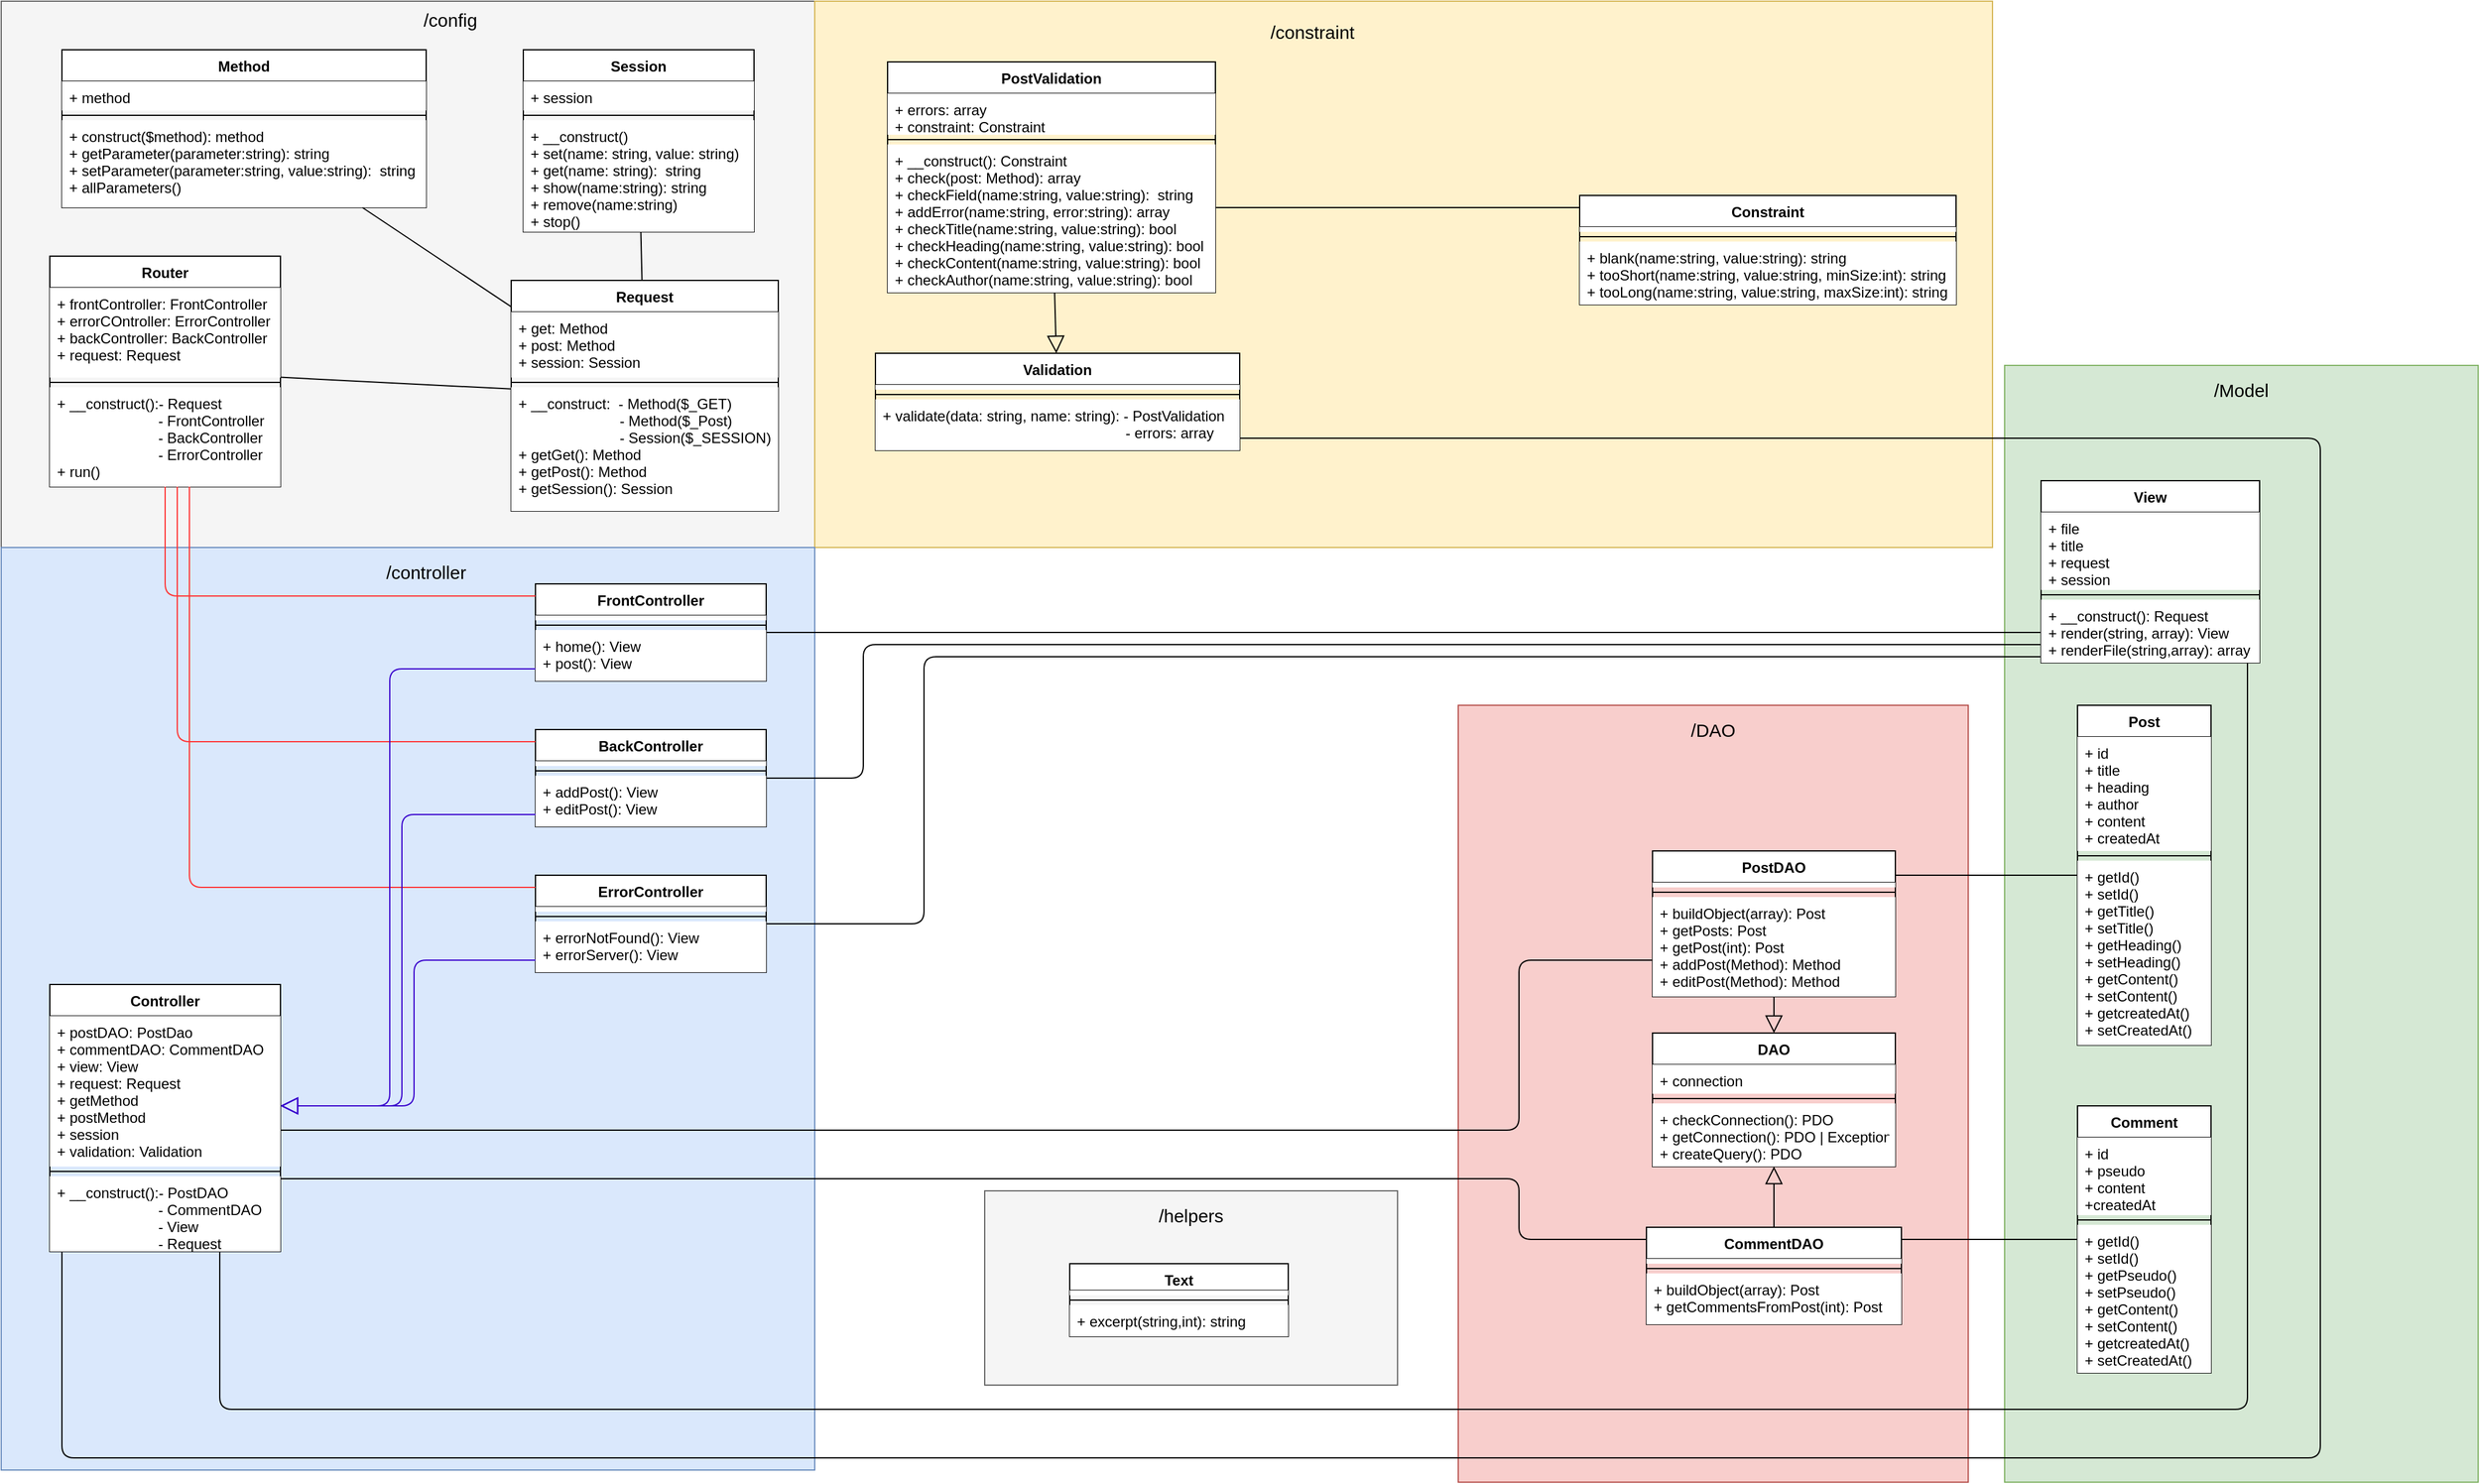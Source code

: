 <mxfile version="12.9.3" type="device"><diagram id="17ZMxmNIN6NEUhFQPh_J" name="Page-1"><mxGraphModel dx="2062" dy="822" grid="1" gridSize="10" guides="1" tooltips="1" connect="1" arrows="1" fold="1" page="1" pageScale="1" pageWidth="827" pageHeight="1169" math="0" shadow="0"><root><mxCell id="0"/><mxCell id="1" parent="0"/><mxCell id="E7KXA-amiDNIRp0Bnlm--93" value="" style="rounded=0;whiteSpace=wrap;html=1;fontSize=15;fillColor=#f5f5f5;strokeColor=#666666;fontColor=#333333;" vertex="1" parent="1"><mxGeometry x="820" y="980" width="340" height="160" as="geometry"/></mxCell><mxCell id="E7KXA-amiDNIRp0Bnlm--91" value="" style="rounded=0;whiteSpace=wrap;html=1;fontSize=15;fillColor=#d5e8d4;strokeColor=#82b366;" vertex="1" parent="1"><mxGeometry x="1660" y="300" width="390" height="920" as="geometry"/></mxCell><mxCell id="E7KXA-amiDNIRp0Bnlm--89" value="" style="rounded=0;whiteSpace=wrap;html=1;fontSize=15;fillColor=#f8cecc;strokeColor=#b85450;" vertex="1" parent="1"><mxGeometry x="1210" y="580" width="420" height="640" as="geometry"/></mxCell><mxCell id="BEhLbC23eJrmrmKrphUg-18" value="" style="rounded=0;whiteSpace=wrap;html=1;fillColor=#f5f5f5;strokeColor=#666666;fontColor=#333333;" parent="1" vertex="1"><mxGeometry x="10" width="670" height="450" as="geometry"/></mxCell><mxCell id="BEhLbC23eJrmrmKrphUg-1" value="Router" style="swimlane;fontStyle=1;align=center;verticalAlign=top;childLayout=stackLayout;horizontal=1;startSize=26;horizontalStack=0;resizeParent=1;resizeParentMax=0;resizeLast=0;collapsible=1;marginBottom=0;" parent="1" vertex="1"><mxGeometry x="50" y="210" width="190" height="190" as="geometry"/></mxCell><mxCell id="BEhLbC23eJrmrmKrphUg-2" value="+ frontController: FrontController&#10;+ errorCOntroller: ErrorController&#10;+ backController: BackController&#10;+ request: Request&#10;" style="text;strokeColor=none;fillColor=#ffffff;align=left;verticalAlign=top;spacingLeft=4;spacingRight=4;overflow=hidden;rotatable=0;points=[[0,0.5],[1,0.5]];portConstraint=eastwest;" parent="BEhLbC23eJrmrmKrphUg-1" vertex="1"><mxGeometry y="26" width="190" height="74" as="geometry"/></mxCell><mxCell id="BEhLbC23eJrmrmKrphUg-3" value="" style="line;strokeWidth=1;fillColor=#ffffff;align=left;verticalAlign=middle;spacingTop=-1;spacingLeft=3;spacingRight=3;rotatable=0;labelPosition=right;points=[];portConstraint=eastwest;" parent="BEhLbC23eJrmrmKrphUg-1" vertex="1"><mxGeometry y="100" width="190" height="8" as="geometry"/></mxCell><mxCell id="BEhLbC23eJrmrmKrphUg-4" value="+ __construct():- Request&#10;                         - FrontController&#10;                         - BackController&#10;                         - ErrorController&#10;+ run()&#10;" style="text;strokeColor=none;fillColor=#ffffff;align=left;verticalAlign=top;spacingLeft=4;spacingRight=4;overflow=hidden;rotatable=0;points=[[0,0.5],[1,0.5]];portConstraint=eastwest;" parent="BEhLbC23eJrmrmKrphUg-1" vertex="1"><mxGeometry y="108" width="190" height="82" as="geometry"/></mxCell><mxCell id="BEhLbC23eJrmrmKrphUg-10" value="Method" style="swimlane;fontStyle=1;align=center;verticalAlign=top;childLayout=stackLayout;horizontal=1;startSize=26;horizontalStack=0;resizeParent=1;resizeParentMax=0;resizeLast=0;collapsible=1;marginBottom=0;fillColor=#ffffff;" parent="1" vertex="1"><mxGeometry x="60" y="40" width="300" height="130" as="geometry"/></mxCell><mxCell id="BEhLbC23eJrmrmKrphUg-11" value="+ method" style="text;strokeColor=none;fillColor=#ffffff;align=left;verticalAlign=top;spacingLeft=4;spacingRight=4;overflow=hidden;rotatable=0;points=[[0,0.5],[1,0.5]];portConstraint=eastwest;" parent="BEhLbC23eJrmrmKrphUg-10" vertex="1"><mxGeometry y="26" width="300" height="24" as="geometry"/></mxCell><mxCell id="BEhLbC23eJrmrmKrphUg-12" value="" style="line;strokeWidth=1;fillColor=none;align=left;verticalAlign=middle;spacingTop=-1;spacingLeft=3;spacingRight=3;rotatable=0;labelPosition=right;points=[];portConstraint=eastwest;" parent="BEhLbC23eJrmrmKrphUg-10" vertex="1"><mxGeometry y="50" width="300" height="8" as="geometry"/></mxCell><mxCell id="BEhLbC23eJrmrmKrphUg-13" value="+ construct($method): method&#10;+ getParameter(parameter:string): string&#10;+ setParameter(parameter:string, value:string):  string&#10;+ allParameters()" style="text;strokeColor=none;fillColor=#ffffff;align=left;verticalAlign=top;spacingLeft=4;spacingRight=4;overflow=hidden;rotatable=0;points=[[0,0.5],[1,0.5]];portConstraint=eastwest;" parent="BEhLbC23eJrmrmKrphUg-10" vertex="1"><mxGeometry y="58" width="300" height="72" as="geometry"/></mxCell><mxCell id="BEhLbC23eJrmrmKrphUg-19" value="&lt;font style=&quot;font-size: 15px&quot;&gt;/config&lt;/font&gt;" style="text;html=1;strokeColor=none;fillColor=none;align=center;verticalAlign=middle;whiteSpace=wrap;rounded=0;" parent="1" vertex="1"><mxGeometry x="330" width="100" height="30" as="geometry"/></mxCell><mxCell id="BEhLbC23eJrmrmKrphUg-14" value="Session" style="swimlane;fontStyle=1;align=center;verticalAlign=top;childLayout=stackLayout;horizontal=1;startSize=26;horizontalStack=0;resizeParent=1;resizeParentMax=0;resizeLast=0;collapsible=1;marginBottom=0;swimlaneLine=1;backgroundOutline=0;fillColor=#ffffff;" parent="1" vertex="1"><mxGeometry x="440" y="40" width="190" height="150" as="geometry"/></mxCell><mxCell id="BEhLbC23eJrmrmKrphUg-15" value="+ session" style="text;strokeColor=none;fillColor=#ffffff;align=left;verticalAlign=top;spacingLeft=4;spacingRight=4;overflow=hidden;rotatable=0;points=[[0,0.5],[1,0.5]];portConstraint=eastwest;shadow=0;" parent="BEhLbC23eJrmrmKrphUg-14" vertex="1"><mxGeometry y="26" width="190" height="24" as="geometry"/></mxCell><mxCell id="BEhLbC23eJrmrmKrphUg-16" value="" style="line;strokeWidth=1;fillColor=#ffffff;align=left;verticalAlign=middle;spacingTop=-1;spacingLeft=3;spacingRight=3;rotatable=0;labelPosition=right;points=[];portConstraint=eastwest;" parent="BEhLbC23eJrmrmKrphUg-14" vertex="1"><mxGeometry y="50" width="190" height="8" as="geometry"/></mxCell><mxCell id="BEhLbC23eJrmrmKrphUg-17" value="+ __construct()&#10;+ set(name: string, value: string)&#10;+ get(name: string):  string&#10;+ show(name:string): string&#10;+ remove(name:string)&#10;+ stop() " style="text;strokeColor=none;fillColor=#ffffff;align=left;verticalAlign=top;spacingLeft=4;spacingRight=4;overflow=hidden;rotatable=0;points=[[0,0.5],[1,0.5]];portConstraint=eastwest;" parent="BEhLbC23eJrmrmKrphUg-14" vertex="1"><mxGeometry y="58" width="190" height="92" as="geometry"/></mxCell><mxCell id="BEhLbC23eJrmrmKrphUg-20" value="" style="rounded=0;whiteSpace=wrap;html=1;fillColor=#fff2cc;align=left;strokeColor=#d6b656;" parent="1" vertex="1"><mxGeometry x="680" width="970" height="450" as="geometry"/></mxCell><mxCell id="BEhLbC23eJrmrmKrphUg-25" value="&lt;font style=&quot;font-size: 15px&quot;&gt;/constraint&lt;/font&gt;" style="text;html=1;strokeColor=none;fillColor=none;align=center;verticalAlign=middle;whiteSpace=wrap;rounded=0;" parent="1" vertex="1"><mxGeometry x="1040" y="10" width="100" height="30" as="geometry"/></mxCell><mxCell id="BEhLbC23eJrmrmKrphUg-31" value="" style="endArrow=block;endFill=0;endSize=12;html=1;" parent="1" source="BEhLbC23eJrmrmKrphUg-27" target="BEhLbC23eJrmrmKrphUg-21" edge="1"><mxGeometry width="160" relative="1" as="geometry"><mxPoint x="990" y="70" as="sourcePoint"/><mxPoint x="1150" y="70" as="targetPoint"/></mxGeometry></mxCell><mxCell id="BEhLbC23eJrmrmKrphUg-27" value="PostValidation" style="swimlane;fontStyle=1;align=center;verticalAlign=top;childLayout=stackLayout;horizontal=1;startSize=26;horizontalStack=0;resizeParent=1;resizeParentMax=0;resizeLast=0;collapsible=1;marginBottom=0;swimlaneLine=1;backgroundOutline=0;fillColor=#ffffff;" parent="1" vertex="1"><mxGeometry x="740" y="50" width="270" height="190" as="geometry"/></mxCell><mxCell id="BEhLbC23eJrmrmKrphUg-28" value="+ errors: array&#10;+ constraint: Constraint" style="text;strokeColor=none;fillColor=#ffffff;align=left;verticalAlign=top;spacingLeft=4;spacingRight=4;overflow=hidden;rotatable=0;points=[[0,0.5],[1,0.5]];portConstraint=eastwest;shadow=0;" parent="BEhLbC23eJrmrmKrphUg-27" vertex="1"><mxGeometry y="26" width="270" height="34" as="geometry"/></mxCell><mxCell id="BEhLbC23eJrmrmKrphUg-29" value="" style="line;strokeWidth=1;fillColor=#ffffff;align=left;verticalAlign=middle;spacingTop=-1;spacingLeft=3;spacingRight=3;rotatable=0;labelPosition=right;points=[];portConstraint=eastwest;" parent="BEhLbC23eJrmrmKrphUg-27" vertex="1"><mxGeometry y="60" width="270" height="8" as="geometry"/></mxCell><mxCell id="BEhLbC23eJrmrmKrphUg-30" value="+ __construct(): Constraint&#10;+ check(post: Method): array&#10;+ checkField(name:string, value:string):  string&#10;+ addError(name:string, error:string): array&#10;+ checkTitle(name:string, value:string): bool&#10;+ checkHeading(name:string, value:string): bool&#10;+ checkContent(name:string, value:string): bool&#10;+ checkAuthor(name:string, value:string): bool " style="text;strokeColor=none;fillColor=#ffffff;align=left;verticalAlign=top;spacingLeft=4;spacingRight=4;overflow=hidden;rotatable=0;points=[[0,0.5],[1,0.5]];portConstraint=eastwest;" parent="BEhLbC23eJrmrmKrphUg-27" vertex="1"><mxGeometry y="68" width="270" height="122" as="geometry"/></mxCell><mxCell id="E7KXA-amiDNIRp0Bnlm--1" value="" style="rounded=0;whiteSpace=wrap;html=1;fillColor=#dae8fc;strokeColor=#6c8ebf;fontSize=14;" vertex="1" parent="1"><mxGeometry x="10" y="450" width="670" height="760" as="geometry"/></mxCell><mxCell id="E7KXA-amiDNIRp0Bnlm--6" value="/controller" style="text;html=1;strokeColor=none;fillColor=none;align=center;verticalAlign=middle;whiteSpace=wrap;rounded=0;fontSize=15;" vertex="1" parent="1"><mxGeometry x="340" y="460" width="40" height="20" as="geometry"/></mxCell><mxCell id="E7KXA-amiDNIRp0Bnlm--11" value="BackController" style="swimlane;fontStyle=1;align=center;verticalAlign=top;childLayout=stackLayout;horizontal=1;startSize=26;horizontalStack=0;resizeParent=1;resizeParentMax=0;resizeLast=0;collapsible=1;marginBottom=0;" vertex="1" parent="1"><mxGeometry x="450" y="600" width="190" height="80" as="geometry"/></mxCell><mxCell id="E7KXA-amiDNIRp0Bnlm--12" value="" style="text;strokeColor=none;fillColor=#ffffff;align=left;verticalAlign=top;spacingLeft=4;spacingRight=4;overflow=hidden;rotatable=0;points=[[0,0.5],[1,0.5]];portConstraint=eastwest;" vertex="1" parent="E7KXA-amiDNIRp0Bnlm--11"><mxGeometry y="26" width="190" height="4" as="geometry"/></mxCell><mxCell id="E7KXA-amiDNIRp0Bnlm--13" value="" style="line;strokeWidth=1;fillColor=#ffffff;align=left;verticalAlign=middle;spacingTop=-1;spacingLeft=3;spacingRight=3;rotatable=0;labelPosition=right;points=[];portConstraint=eastwest;" vertex="1" parent="E7KXA-amiDNIRp0Bnlm--11"><mxGeometry y="30" width="190" height="8" as="geometry"/></mxCell><mxCell id="E7KXA-amiDNIRp0Bnlm--14" value="+ addPost(): View&#10;+ editPost(): View" style="text;strokeColor=none;fillColor=#ffffff;align=left;verticalAlign=top;spacingLeft=4;spacingRight=4;overflow=hidden;rotatable=0;points=[[0,0.5],[1,0.5]];portConstraint=eastwest;" vertex="1" parent="E7KXA-amiDNIRp0Bnlm--11"><mxGeometry y="38" width="190" height="42" as="geometry"/></mxCell><mxCell id="E7KXA-amiDNIRp0Bnlm--7" value="FrontController" style="swimlane;fontStyle=1;align=center;verticalAlign=top;childLayout=stackLayout;horizontal=1;startSize=26;horizontalStack=0;resizeParent=1;resizeParentMax=0;resizeLast=0;collapsible=1;marginBottom=0;" vertex="1" parent="1"><mxGeometry x="450" y="480" width="190" height="80" as="geometry"/></mxCell><mxCell id="E7KXA-amiDNIRp0Bnlm--8" value="" style="text;strokeColor=none;fillColor=#ffffff;align=left;verticalAlign=top;spacingLeft=4;spacingRight=4;overflow=hidden;rotatable=0;points=[[0,0.5],[1,0.5]];portConstraint=eastwest;" vertex="1" parent="E7KXA-amiDNIRp0Bnlm--7"><mxGeometry y="26" width="190" height="4" as="geometry"/></mxCell><mxCell id="E7KXA-amiDNIRp0Bnlm--9" value="" style="line;strokeWidth=1;fillColor=#ffffff;align=left;verticalAlign=middle;spacingTop=-1;spacingLeft=3;spacingRight=3;rotatable=0;labelPosition=right;points=[];portConstraint=eastwest;" vertex="1" parent="E7KXA-amiDNIRp0Bnlm--7"><mxGeometry y="30" width="190" height="8" as="geometry"/></mxCell><mxCell id="E7KXA-amiDNIRp0Bnlm--10" value="+ home(): View&#10;+ post(): View" style="text;strokeColor=none;fillColor=#ffffff;align=left;verticalAlign=top;spacingLeft=4;spacingRight=4;overflow=hidden;rotatable=0;points=[[0,0.5],[1,0.5]];portConstraint=eastwest;" vertex="1" parent="E7KXA-amiDNIRp0Bnlm--7"><mxGeometry y="38" width="190" height="42" as="geometry"/></mxCell><mxCell id="E7KXA-amiDNIRp0Bnlm--15" value="ErrorController" style="swimlane;fontStyle=1;align=center;verticalAlign=top;childLayout=stackLayout;horizontal=1;startSize=26;horizontalStack=0;resizeParent=1;resizeParentMax=0;resizeLast=0;collapsible=1;marginBottom=0;" vertex="1" parent="1"><mxGeometry x="450" y="720" width="190" height="80" as="geometry"/></mxCell><mxCell id="E7KXA-amiDNIRp0Bnlm--16" value="" style="text;strokeColor=none;fillColor=#ffffff;align=left;verticalAlign=top;spacingLeft=4;spacingRight=4;overflow=hidden;rotatable=0;points=[[0,0.5],[1,0.5]];portConstraint=eastwest;" vertex="1" parent="E7KXA-amiDNIRp0Bnlm--15"><mxGeometry y="26" width="190" height="4" as="geometry"/></mxCell><mxCell id="E7KXA-amiDNIRp0Bnlm--17" value="" style="line;strokeWidth=1;fillColor=#ffffff;align=left;verticalAlign=middle;spacingTop=-1;spacingLeft=3;spacingRight=3;rotatable=0;labelPosition=right;points=[];portConstraint=eastwest;" vertex="1" parent="E7KXA-amiDNIRp0Bnlm--15"><mxGeometry y="30" width="190" height="8" as="geometry"/></mxCell><mxCell id="E7KXA-amiDNIRp0Bnlm--18" value="+ errorNotFound(): View&#10;+ errorServer(): View" style="text;strokeColor=none;fillColor=#ffffff;align=left;verticalAlign=top;spacingLeft=4;spacingRight=4;overflow=hidden;rotatable=0;points=[[0,0.5],[1,0.5]];portConstraint=eastwest;" vertex="1" parent="E7KXA-amiDNIRp0Bnlm--15"><mxGeometry y="38" width="190" height="42" as="geometry"/></mxCell><mxCell id="BEhLbC23eJrmrmKrphUg-21" value="Validation" style="swimlane;fontStyle=1;align=center;verticalAlign=top;childLayout=stackLayout;horizontal=1;startSize=26;horizontalStack=0;resizeParent=1;resizeParentMax=0;resizeLast=0;collapsible=1;marginBottom=0;swimlaneLine=1;backgroundOutline=0;fillColor=#ffffff;" parent="1" vertex="1"><mxGeometry x="730" y="290" width="300" height="80" as="geometry"/></mxCell><mxCell id="BEhLbC23eJrmrmKrphUg-22" value="" style="text;strokeColor=none;fillColor=#ffffff;align=left;verticalAlign=top;spacingLeft=4;spacingRight=4;overflow=hidden;rotatable=0;points=[[0,0.5],[1,0.5]];portConstraint=eastwest;shadow=0;" parent="BEhLbC23eJrmrmKrphUg-21" vertex="1"><mxGeometry y="26" width="300" height="4" as="geometry"/></mxCell><mxCell id="BEhLbC23eJrmrmKrphUg-23" value="" style="line;strokeWidth=1;fillColor=#ffffff;align=left;verticalAlign=middle;spacingTop=-1;spacingLeft=3;spacingRight=3;rotatable=0;labelPosition=right;points=[];portConstraint=eastwest;" parent="BEhLbC23eJrmrmKrphUg-21" vertex="1"><mxGeometry y="30" width="300" height="8" as="geometry"/></mxCell><mxCell id="BEhLbC23eJrmrmKrphUg-24" value="+ validate(data: string, name: string): - PostValidation&#10;                                                            - errors: array" style="text;strokeColor=none;fillColor=#ffffff;align=left;verticalAlign=top;spacingLeft=4;spacingRight=4;overflow=hidden;rotatable=0;points=[[0,0.5],[1,0.5]];portConstraint=eastwest;" parent="BEhLbC23eJrmrmKrphUg-21" vertex="1"><mxGeometry y="38" width="300" height="42" as="geometry"/></mxCell><mxCell id="E7KXA-amiDNIRp0Bnlm--35" value="" style="endArrow=block;endFill=0;endSize=12;html=1;fontSize=15;" edge="1" parent="1" source="E7KXA-amiDNIRp0Bnlm--27" target="E7KXA-amiDNIRp0Bnlm--23"><mxGeometry width="160" relative="1" as="geometry"><mxPoint x="930" y="999.231" as="sourcePoint"/><mxPoint x="730" y="1060.769" as="targetPoint"/></mxGeometry></mxCell><mxCell id="E7KXA-amiDNIRp0Bnlm--36" value="" style="endArrow=block;endFill=0;endSize=12;html=1;fontSize=15;" edge="1" parent="1" source="E7KXA-amiDNIRp0Bnlm--31" target="E7KXA-amiDNIRp0Bnlm--23"><mxGeometry width="160" relative="1" as="geometry"><mxPoint x="940" y="1009.231" as="sourcePoint"/><mxPoint x="740" y="1070.769" as="targetPoint"/></mxGeometry></mxCell><mxCell id="E7KXA-amiDNIRp0Bnlm--64" value="" style="endArrow=none;html=1;fontSize=15;" edge="1" parent="1" source="BEhLbC23eJrmrmKrphUg-10" target="BEhLbC23eJrmrmKrphUg-6"><mxGeometry width="50" height="50" relative="1" as="geometry"><mxPoint x="643.696" y="570" as="sourcePoint"/><mxPoint x="720" y="604.412" as="targetPoint"/></mxGeometry></mxCell><mxCell id="E7KXA-amiDNIRp0Bnlm--65" value="" style="endArrow=none;html=1;fontSize=15;" edge="1" parent="1" source="BEhLbC23eJrmrmKrphUg-14" target="BEhLbC23eJrmrmKrphUg-6"><mxGeometry width="50" height="50" relative="1" as="geometry"><mxPoint x="281.75" y="180" as="sourcePoint"/><mxPoint x="319.75" y="220" as="targetPoint"/></mxGeometry></mxCell><mxCell id="E7KXA-amiDNIRp0Bnlm--67" value="" style="endArrow=none;html=1;fontSize=15;" edge="1" parent="1" source="BEhLbC23eJrmrmKrphUg-6" target="BEhLbC23eJrmrmKrphUg-1"><mxGeometry width="50" height="50" relative="1" as="geometry"><mxPoint x="281.75" y="180" as="sourcePoint"/><mxPoint x="319.75" y="220" as="targetPoint"/></mxGeometry></mxCell><mxCell id="E7KXA-amiDNIRp0Bnlm--72" value="" style="endArrow=none;html=1;fontSize=15;edgeStyle=orthogonalEdgeStyle;strokeColor=#FF3333;" edge="1" parent="1" source="BEhLbC23eJrmrmKrphUg-1" target="E7KXA-amiDNIRp0Bnlm--7"><mxGeometry width="50" height="50" relative="1" as="geometry"><mxPoint x="643.696" y="570" as="sourcePoint"/><mxPoint x="720" y="604.412" as="targetPoint"/><Array as="points"><mxPoint x="145" y="490"/></Array></mxGeometry></mxCell><mxCell id="BEhLbC23eJrmrmKrphUg-6" value="Request" style="swimlane;fontStyle=1;align=center;verticalAlign=top;childLayout=stackLayout;horizontal=1;startSize=26;horizontalStack=0;resizeParent=1;resizeParentMax=0;resizeLast=0;collapsible=1;marginBottom=0;fillColor=#ffffff;rounded=0;" parent="1" vertex="1"><mxGeometry x="430" y="230" width="220" height="190" as="geometry"/></mxCell><mxCell id="BEhLbC23eJrmrmKrphUg-7" value="+ get: Method&#10;+ post: Method&#10;+ session: Session" style="text;strokeColor=none;fillColor=#ffffff;align=left;verticalAlign=top;spacingLeft=4;spacingRight=4;overflow=hidden;rotatable=0;points=[[0,0.5],[1,0.5]];portConstraint=eastwest;" parent="BEhLbC23eJrmrmKrphUg-6" vertex="1"><mxGeometry y="26" width="220" height="54" as="geometry"/></mxCell><mxCell id="BEhLbC23eJrmrmKrphUg-8" value="" style="line;strokeWidth=1;fillColor=none;align=left;verticalAlign=middle;spacingTop=-1;spacingLeft=3;spacingRight=3;rotatable=0;labelPosition=right;points=[];portConstraint=eastwest;" parent="BEhLbC23eJrmrmKrphUg-6" vertex="1"><mxGeometry y="80" width="220" height="8" as="geometry"/></mxCell><mxCell id="BEhLbC23eJrmrmKrphUg-9" value="+ __construct:  - Method($_GET)&#10;                         - Method($_Post)&#10;                         - Session($_SESSION)&#10;+ getGet(): Method&#10;+ getPost(): Method&#10;+ getSession(): Session" style="text;strokeColor=none;fillColor=#ffffff;align=left;verticalAlign=top;spacingLeft=4;spacingRight=4;overflow=hidden;rotatable=0;points=[[0,0.5],[1,0.5]];portConstraint=eastwest;" parent="BEhLbC23eJrmrmKrphUg-6" vertex="1"><mxGeometry y="88" width="220" height="102" as="geometry"/></mxCell><mxCell id="E7KXA-amiDNIRp0Bnlm--73" value="" style="endArrow=none;html=1;fontSize=15;edgeStyle=orthogonalEdgeStyle;strokeColor=#FF3333;" edge="1" parent="1" source="BEhLbC23eJrmrmKrphUg-1" target="E7KXA-amiDNIRp0Bnlm--11"><mxGeometry width="50" height="50" relative="1" as="geometry"><mxPoint x="155" y="410" as="sourcePoint"/><mxPoint x="460" y="550" as="targetPoint"/><Array as="points"><mxPoint x="155" y="610"/></Array></mxGeometry></mxCell><mxCell id="E7KXA-amiDNIRp0Bnlm--74" value="" style="endArrow=none;html=1;fontSize=15;edgeStyle=orthogonalEdgeStyle;strokeColor=#FF3333;" edge="1" parent="1" source="BEhLbC23eJrmrmKrphUg-1" target="E7KXA-amiDNIRp0Bnlm--15"><mxGeometry width="50" height="50" relative="1" as="geometry"><mxPoint x="165" y="420" as="sourcePoint"/><mxPoint x="470" y="560" as="targetPoint"/><Array as="points"><mxPoint x="165" y="730"/></Array></mxGeometry></mxCell><mxCell id="E7KXA-amiDNIRp0Bnlm--75" value="" style="endArrow=block;html=1;strokeColor=#3700CC;fontSize=15;edgeStyle=orthogonalEdgeStyle;fillColor=#6a00ff;endFill=0;endSize=12;" edge="1" parent="1" source="E7KXA-amiDNIRp0Bnlm--15" target="E7KXA-amiDNIRp0Bnlm--2"><mxGeometry width="50" height="50" relative="1" as="geometry"><mxPoint x="730" y="750" as="sourcePoint"/><mxPoint x="780" y="700" as="targetPoint"/><Array as="points"><mxPoint x="350" y="790"/><mxPoint x="350" y="910"/></Array></mxGeometry></mxCell><mxCell id="E7KXA-amiDNIRp0Bnlm--76" value="" style="endArrow=block;html=1;strokeColor=#3700CC;fontSize=15;edgeStyle=orthogonalEdgeStyle;fillColor=#6a00ff;endFill=0;endSize=12;" edge="1" parent="1" source="E7KXA-amiDNIRp0Bnlm--7" target="E7KXA-amiDNIRp0Bnlm--2"><mxGeometry width="50" height="50" relative="1" as="geometry"><mxPoint x="460" y="770" as="sourcePoint"/><mxPoint x="260" y="920" as="targetPoint"/><Array as="points"><mxPoint x="330" y="550"/><mxPoint x="330" y="910"/></Array></mxGeometry></mxCell><mxCell id="E7KXA-amiDNIRp0Bnlm--77" value="" style="endArrow=block;html=1;strokeColor=#3700CC;fontSize=15;edgeStyle=orthogonalEdgeStyle;fillColor=#6a00ff;endFill=0;endSize=12;" edge="1" parent="1" source="E7KXA-amiDNIRp0Bnlm--11" target="E7KXA-amiDNIRp0Bnlm--2"><mxGeometry width="50" height="50" relative="1" as="geometry"><mxPoint x="470" y="780" as="sourcePoint"/><mxPoint x="270" y="930" as="targetPoint"/><Array as="points"><mxPoint x="340" y="670"/><mxPoint x="340" y="910"/></Array></mxGeometry></mxCell><mxCell id="E7KXA-amiDNIRp0Bnlm--78" value="" style="endArrow=none;html=1;fontSize=15;edgeStyle=orthogonalEdgeStyle;" edge="1" parent="1" source="E7KXA-amiDNIRp0Bnlm--2" target="E7KXA-amiDNIRp0Bnlm--30"><mxGeometry width="50" height="50" relative="1" as="geometry"><mxPoint x="175" y="410" as="sourcePoint"/><mxPoint x="460" y="740" as="targetPoint"/><Array as="points"><mxPoint x="1260" y="930"/><mxPoint x="1260" y="790"/></Array></mxGeometry></mxCell><mxCell id="E7KXA-amiDNIRp0Bnlm--79" value="" style="endArrow=none;html=1;fontSize=15;edgeStyle=orthogonalEdgeStyle;" edge="1" parent="1" source="E7KXA-amiDNIRp0Bnlm--2" target="E7KXA-amiDNIRp0Bnlm--31"><mxGeometry width="50" height="50" relative="1" as="geometry"><mxPoint x="260" y="1000" as="sourcePoint"/><mxPoint x="805" y="1180" as="targetPoint"/><Array as="points"><mxPoint x="1260" y="970"/><mxPoint x="1260" y="1020"/></Array></mxGeometry></mxCell><mxCell id="E7KXA-amiDNIRp0Bnlm--80" value="" style="endArrow=none;html=1;fontSize=15;edgeStyle=orthogonalEdgeStyle;" edge="1" parent="1" source="E7KXA-amiDNIRp0Bnlm--2" target="E7KXA-amiDNIRp0Bnlm--51"><mxGeometry width="50" height="50" relative="1" as="geometry"><mxPoint x="165" y="1030" as="sourcePoint"/><mxPoint x="805" y="1180" as="targetPoint"/><Array as="points"><mxPoint x="190" y="1160"/><mxPoint x="1860" y="1160"/></Array></mxGeometry></mxCell><mxCell id="E7KXA-amiDNIRp0Bnlm--2" value="Controller" style="swimlane;fontStyle=1;align=center;verticalAlign=top;childLayout=stackLayout;horizontal=1;startSize=26;horizontalStack=0;resizeParent=1;resizeParentMax=0;resizeLast=0;collapsible=1;marginBottom=0;" vertex="1" parent="1"><mxGeometry x="50" y="810" width="190" height="220" as="geometry"/></mxCell><mxCell id="E7KXA-amiDNIRp0Bnlm--3" value="+ postDAO: PostDao&#10;+ commentDAO: CommentDAO&#10;+ view: View&#10;+ request: Request&#10;+ getMethod&#10;+ postMethod&#10;+ session&#10;+ validation: Validation " style="text;strokeColor=none;fillColor=#ffffff;align=left;verticalAlign=top;spacingLeft=4;spacingRight=4;overflow=hidden;rotatable=0;points=[[0,0.5],[1,0.5]];portConstraint=eastwest;" vertex="1" parent="E7KXA-amiDNIRp0Bnlm--2"><mxGeometry y="26" width="190" height="124" as="geometry"/></mxCell><mxCell id="E7KXA-amiDNIRp0Bnlm--4" value="" style="line;strokeWidth=1;fillColor=#ffffff;align=left;verticalAlign=middle;spacingTop=-1;spacingLeft=3;spacingRight=3;rotatable=0;labelPosition=right;points=[];portConstraint=eastwest;" vertex="1" parent="E7KXA-amiDNIRp0Bnlm--2"><mxGeometry y="150" width="190" height="8" as="geometry"/></mxCell><mxCell id="E7KXA-amiDNIRp0Bnlm--5" value="+ __construct():- PostDAO&#10;                         - CommentDAO&#10;                         - View&#10;                         - Request&#10;" style="text;strokeColor=none;fillColor=#ffffff;align=left;verticalAlign=top;spacingLeft=4;spacingRight=4;overflow=hidden;rotatable=0;points=[[0,0.5],[1,0.5]];portConstraint=eastwest;" vertex="1" parent="E7KXA-amiDNIRp0Bnlm--2"><mxGeometry y="158" width="190" height="62" as="geometry"/></mxCell><mxCell id="E7KXA-amiDNIRp0Bnlm--81" value="" style="endArrow=none;html=1;fontSize=15;edgeStyle=orthogonalEdgeStyle;" edge="1" parent="1" source="BEhLbC23eJrmrmKrphUg-27" target="BEhLbC23eJrmrmKrphUg-32"><mxGeometry width="50" height="50" relative="1" as="geometry"><mxPoint x="790" y="435" as="sourcePoint"/><mxPoint x="1430" y="585" as="targetPoint"/><Array as="points"><mxPoint x="1190" y="170"/><mxPoint x="1190" y="170"/></Array></mxGeometry></mxCell><mxCell id="E7KXA-amiDNIRp0Bnlm--82" value="" style="endArrow=none;html=1;fontSize=15;edgeStyle=orthogonalEdgeStyle;" edge="1" parent="1" source="BEhLbC23eJrmrmKrphUg-21" target="E7KXA-amiDNIRp0Bnlm--2"><mxGeometry width="50" height="50" relative="1" as="geometry"><mxPoint x="725" y="580" as="sourcePoint"/><mxPoint x="1365" y="730" as="targetPoint"/><Array as="points"><mxPoint x="1920" y="360"/><mxPoint x="1920" y="1200"/><mxPoint x="60" y="1200"/></Array></mxGeometry></mxCell><mxCell id="E7KXA-amiDNIRp0Bnlm--83" value="" style="endArrow=none;html=1;fontSize=15;edgeStyle=orthogonalEdgeStyle;" edge="1" parent="1" source="E7KXA-amiDNIRp0Bnlm--7" target="E7KXA-amiDNIRp0Bnlm--51"><mxGeometry width="50" height="50" relative="1" as="geometry"><mxPoint x="250" y="950" as="sourcePoint"/><mxPoint x="940" y="720" as="targetPoint"/><Array as="points"><mxPoint x="1280" y="520"/><mxPoint x="1280" y="520"/></Array></mxGeometry></mxCell><mxCell id="E7KXA-amiDNIRp0Bnlm--84" value="" style="endArrow=none;html=1;fontSize=15;edgeStyle=orthogonalEdgeStyle;" edge="1" parent="1" source="E7KXA-amiDNIRp0Bnlm--15" target="E7KXA-amiDNIRp0Bnlm--51"><mxGeometry width="50" height="50" relative="1" as="geometry"><mxPoint x="650" y="530" as="sourcePoint"/><mxPoint x="850" y="645" as="targetPoint"/><Array as="points"><mxPoint x="770" y="760"/><mxPoint x="770" y="540"/></Array></mxGeometry></mxCell><mxCell id="E7KXA-amiDNIRp0Bnlm--85" value="" style="endArrow=none;html=1;fontSize=15;edgeStyle=orthogonalEdgeStyle;" edge="1" parent="1" source="E7KXA-amiDNIRp0Bnlm--11" target="E7KXA-amiDNIRp0Bnlm--51"><mxGeometry width="50" height="50" relative="1" as="geometry"><mxPoint x="650" y="770" as="sourcePoint"/><mxPoint x="850" y="680" as="targetPoint"/><Array as="points"><mxPoint x="720" y="640"/><mxPoint x="720" y="530"/></Array></mxGeometry></mxCell><mxCell id="BEhLbC23eJrmrmKrphUg-32" value="Constraint" style="swimlane;fontStyle=1;align=center;verticalAlign=top;childLayout=stackLayout;horizontal=1;startSize=26;horizontalStack=0;resizeParent=1;resizeParentMax=0;resizeLast=0;collapsible=1;marginBottom=0;fillColor=#ffffff;" parent="1" vertex="1"><mxGeometry x="1310" y="160" width="310" height="90" as="geometry"/></mxCell><mxCell id="BEhLbC23eJrmrmKrphUg-33" value="" style="text;strokeColor=none;fillColor=#ffffff;align=left;verticalAlign=top;spacingLeft=4;spacingRight=4;overflow=hidden;rotatable=0;points=[[0,0.5],[1,0.5]];portConstraint=eastwest;" parent="BEhLbC23eJrmrmKrphUg-32" vertex="1"><mxGeometry y="26" width="310" height="4" as="geometry"/></mxCell><mxCell id="BEhLbC23eJrmrmKrphUg-34" value="" style="line;strokeWidth=1;fillColor=none;align=left;verticalAlign=middle;spacingTop=-1;spacingLeft=3;spacingRight=3;rotatable=0;labelPosition=right;points=[];portConstraint=eastwest;" parent="BEhLbC23eJrmrmKrphUg-32" vertex="1"><mxGeometry y="30" width="310" height="8" as="geometry"/></mxCell><mxCell id="BEhLbC23eJrmrmKrphUg-35" value="+ blank(name:string, value:string): string&#10;+ tooShort(name:string, value:string, minSize:int): string&#10;+ tooLong(name:string, value:string, maxSize:int): string" style="text;strokeColor=none;fillColor=#ffffff;align=left;verticalAlign=top;spacingLeft=4;spacingRight=4;overflow=hidden;rotatable=0;points=[[0,0.5],[1,0.5]];portConstraint=eastwest;" parent="BEhLbC23eJrmrmKrphUg-32" vertex="1"><mxGeometry y="38" width="310" height="52" as="geometry"/></mxCell><mxCell id="E7KXA-amiDNIRp0Bnlm--51" value="View" style="swimlane;fontStyle=1;align=center;verticalAlign=top;childLayout=stackLayout;horizontal=1;startSize=26;horizontalStack=0;resizeParent=1;resizeParentMax=0;resizeLast=0;collapsible=1;marginBottom=0;swimlaneLine=1;backgroundOutline=0;fillColor=#ffffff;" vertex="1" parent="1"><mxGeometry x="1690" y="395" width="180" height="150" as="geometry"/></mxCell><mxCell id="E7KXA-amiDNIRp0Bnlm--52" value="+ file&#10;+ title&#10;+ request&#10;+ session&#10;" style="text;strokeColor=none;fillColor=#ffffff;align=left;verticalAlign=top;spacingLeft=4;spacingRight=4;overflow=hidden;rotatable=0;points=[[0,0.5],[1,0.5]];portConstraint=eastwest;shadow=0;" vertex="1" parent="E7KXA-amiDNIRp0Bnlm--51"><mxGeometry y="26" width="180" height="64" as="geometry"/></mxCell><mxCell id="E7KXA-amiDNIRp0Bnlm--53" value="" style="line;strokeWidth=1;fillColor=#ffffff;align=left;verticalAlign=middle;spacingTop=-1;spacingLeft=3;spacingRight=3;rotatable=0;labelPosition=right;points=[];portConstraint=eastwest;" vertex="1" parent="E7KXA-amiDNIRp0Bnlm--51"><mxGeometry y="90" width="180" height="8" as="geometry"/></mxCell><mxCell id="E7KXA-amiDNIRp0Bnlm--54" value="+ __construct(): Request&#10;+ render(string, array): View&#10;+ renderFile(string,array): array" style="text;strokeColor=none;fillColor=#ffffff;align=left;verticalAlign=top;spacingLeft=4;spacingRight=4;overflow=hidden;rotatable=0;points=[[0,0.5],[1,0.5]];portConstraint=eastwest;" vertex="1" parent="E7KXA-amiDNIRp0Bnlm--51"><mxGeometry y="98" width="180" height="52" as="geometry"/></mxCell><mxCell id="E7KXA-amiDNIRp0Bnlm--23" value="DAO" style="swimlane;fontStyle=1;align=center;verticalAlign=top;childLayout=stackLayout;horizontal=1;startSize=26;horizontalStack=0;resizeParent=1;resizeParentMax=0;resizeLast=0;collapsible=1;marginBottom=0;" vertex="1" parent="1"><mxGeometry x="1370" y="850" width="200" height="110" as="geometry"/></mxCell><mxCell id="E7KXA-amiDNIRp0Bnlm--24" value="+ connection" style="text;strokeColor=none;fillColor=#ffffff;align=left;verticalAlign=top;spacingLeft=4;spacingRight=4;overflow=hidden;rotatable=0;points=[[0,0.5],[1,0.5]];portConstraint=eastwest;" vertex="1" parent="E7KXA-amiDNIRp0Bnlm--23"><mxGeometry y="26" width="200" height="24" as="geometry"/></mxCell><mxCell id="E7KXA-amiDNIRp0Bnlm--25" value="" style="line;strokeWidth=1;fillColor=#ffffff;align=left;verticalAlign=middle;spacingTop=-1;spacingLeft=3;spacingRight=3;rotatable=0;labelPosition=right;points=[];portConstraint=eastwest;" vertex="1" parent="E7KXA-amiDNIRp0Bnlm--23"><mxGeometry y="50" width="200" height="8" as="geometry"/></mxCell><mxCell id="E7KXA-amiDNIRp0Bnlm--26" value="+ checkConnection(): PDO&#10;+ getConnection(): PDO | Exception&#10;+ createQuery(): PDO" style="text;strokeColor=none;fillColor=#ffffff;align=left;verticalAlign=top;spacingLeft=4;spacingRight=4;overflow=hidden;rotatable=0;points=[[0,0.5],[1,0.5]];portConstraint=eastwest;" vertex="1" parent="E7KXA-amiDNIRp0Bnlm--23"><mxGeometry y="58" width="200" height="52" as="geometry"/></mxCell><mxCell id="E7KXA-amiDNIRp0Bnlm--31" value="CommentDAO" style="swimlane;fontStyle=1;align=center;verticalAlign=top;childLayout=stackLayout;horizontal=1;startSize=26;horizontalStack=0;resizeParent=1;resizeParentMax=0;resizeLast=0;collapsible=1;marginBottom=0;" vertex="1" parent="1"><mxGeometry x="1365" y="1010" width="210" height="80" as="geometry"/></mxCell><mxCell id="E7KXA-amiDNIRp0Bnlm--32" value="" style="text;strokeColor=none;fillColor=#ffffff;align=left;verticalAlign=top;spacingLeft=4;spacingRight=4;overflow=hidden;rotatable=0;points=[[0,0.5],[1,0.5]];portConstraint=eastwest;" vertex="1" parent="E7KXA-amiDNIRp0Bnlm--31"><mxGeometry y="26" width="210" height="4" as="geometry"/></mxCell><mxCell id="E7KXA-amiDNIRp0Bnlm--33" value="" style="line;strokeWidth=1;fillColor=#ffffff;align=left;verticalAlign=middle;spacingTop=-1;spacingLeft=3;spacingRight=3;rotatable=0;labelPosition=right;points=[];portConstraint=eastwest;" vertex="1" parent="E7KXA-amiDNIRp0Bnlm--31"><mxGeometry y="30" width="210" height="8" as="geometry"/></mxCell><mxCell id="E7KXA-amiDNIRp0Bnlm--34" value="+ buildObject(array): Post&#10;+ getCommentsFromPost(int): Post&#10;&#10; " style="text;strokeColor=none;fillColor=#ffffff;align=left;verticalAlign=top;spacingLeft=4;spacingRight=4;overflow=hidden;rotatable=0;points=[[0,0.5],[1,0.5]];portConstraint=eastwest;" vertex="1" parent="E7KXA-amiDNIRp0Bnlm--31"><mxGeometry y="38" width="210" height="42" as="geometry"/></mxCell><mxCell id="E7KXA-amiDNIRp0Bnlm--27" value="PostDAO" style="swimlane;fontStyle=1;align=center;verticalAlign=top;childLayout=stackLayout;horizontal=1;startSize=26;horizontalStack=0;resizeParent=1;resizeParentMax=0;resizeLast=0;collapsible=1;marginBottom=0;" vertex="1" parent="1"><mxGeometry x="1370" y="700" width="200" height="120" as="geometry"/></mxCell><mxCell id="E7KXA-amiDNIRp0Bnlm--28" value="" style="text;strokeColor=none;fillColor=#ffffff;align=left;verticalAlign=top;spacingLeft=4;spacingRight=4;overflow=hidden;rotatable=0;points=[[0,0.5],[1,0.5]];portConstraint=eastwest;" vertex="1" parent="E7KXA-amiDNIRp0Bnlm--27"><mxGeometry y="26" width="200" height="4" as="geometry"/></mxCell><mxCell id="E7KXA-amiDNIRp0Bnlm--29" value="" style="line;strokeWidth=1;fillColor=#ffffff;align=left;verticalAlign=middle;spacingTop=-1;spacingLeft=3;spacingRight=3;rotatable=0;labelPosition=right;points=[];portConstraint=eastwest;" vertex="1" parent="E7KXA-amiDNIRp0Bnlm--27"><mxGeometry y="30" width="200" height="8" as="geometry"/></mxCell><mxCell id="E7KXA-amiDNIRp0Bnlm--30" value="+ buildObject(array): Post&#10;+ getPosts: Post&#10;+ getPost(int): Post&#10;+ addPost(Method): Method&#10;+ editPost(Method): Method&#10; " style="text;strokeColor=none;fillColor=#ffffff;align=left;verticalAlign=top;spacingLeft=4;spacingRight=4;overflow=hidden;rotatable=0;points=[[0,0.5],[1,0.5]];portConstraint=eastwest;" vertex="1" parent="E7KXA-amiDNIRp0Bnlm--27"><mxGeometry y="38" width="200" height="82" as="geometry"/></mxCell><mxCell id="E7KXA-amiDNIRp0Bnlm--43" value="Comment" style="swimlane;fontStyle=1;align=center;verticalAlign=top;childLayout=stackLayout;horizontal=1;startSize=26;horizontalStack=0;resizeParent=1;resizeParentMax=0;resizeLast=0;collapsible=1;marginBottom=0;swimlaneLine=1;backgroundOutline=0;fillColor=#ffffff;" vertex="1" parent="1"><mxGeometry x="1720" y="910" width="110" height="220" as="geometry"/></mxCell><mxCell id="E7KXA-amiDNIRp0Bnlm--44" value="+ id&#10;+ pseudo&#10;+ content&#10;+createdAt" style="text;strokeColor=none;fillColor=#ffffff;align=left;verticalAlign=top;spacingLeft=4;spacingRight=4;overflow=hidden;rotatable=0;points=[[0,0.5],[1,0.5]];portConstraint=eastwest;shadow=0;" vertex="1" parent="E7KXA-amiDNIRp0Bnlm--43"><mxGeometry y="26" width="110" height="64" as="geometry"/></mxCell><mxCell id="E7KXA-amiDNIRp0Bnlm--45" value="" style="line;strokeWidth=1;fillColor=#ffffff;align=left;verticalAlign=middle;spacingTop=-1;spacingLeft=3;spacingRight=3;rotatable=0;labelPosition=right;points=[];portConstraint=eastwest;" vertex="1" parent="E7KXA-amiDNIRp0Bnlm--43"><mxGeometry y="90" width="110" height="8" as="geometry"/></mxCell><mxCell id="E7KXA-amiDNIRp0Bnlm--46" value="+ getId()&#10;+ setId()&#10;+ getPseudo()&#10;+ setPseudo()&#10;+ getContent()&#10;+ setContent()&#10;+ getcreatedAt()&#10;+ setCreatedAt()" style="text;strokeColor=none;fillColor=#ffffff;align=left;verticalAlign=top;spacingLeft=4;spacingRight=4;overflow=hidden;rotatable=0;points=[[0,0.5],[1,0.5]];portConstraint=eastwest;" vertex="1" parent="E7KXA-amiDNIRp0Bnlm--43"><mxGeometry y="98" width="110" height="122" as="geometry"/></mxCell><mxCell id="E7KXA-amiDNIRp0Bnlm--87" value="" style="endArrow=none;html=1;fontSize=15;edgeStyle=orthogonalEdgeStyle;" edge="1" parent="1" source="E7KXA-amiDNIRp0Bnlm--31" target="E7KXA-amiDNIRp0Bnlm--43"><mxGeometry width="50" height="50" relative="1" as="geometry"><mxPoint x="250" y="980" as="sourcePoint"/><mxPoint x="1375" y="1030" as="targetPoint"/><Array as="points"><mxPoint x="1630" y="1020"/><mxPoint x="1630" y="1020"/></Array></mxGeometry></mxCell><mxCell id="E7KXA-amiDNIRp0Bnlm--88" value="" style="endArrow=none;html=1;fontSize=15;edgeStyle=orthogonalEdgeStyle;" edge="1" parent="1" source="E7KXA-amiDNIRp0Bnlm--27" target="E7KXA-amiDNIRp0Bnlm--47"><mxGeometry width="50" height="50" relative="1" as="geometry"><mxPoint x="1585" y="1060" as="sourcePoint"/><mxPoint x="1730" y="980" as="targetPoint"/><Array as="points"><mxPoint x="1620" y="720"/><mxPoint x="1620" y="720"/></Array></mxGeometry></mxCell><mxCell id="E7KXA-amiDNIRp0Bnlm--47" value="Post" style="swimlane;fontStyle=1;align=center;verticalAlign=top;childLayout=stackLayout;horizontal=1;startSize=26;horizontalStack=0;resizeParent=1;resizeParentMax=0;resizeLast=0;collapsible=1;marginBottom=0;swimlaneLine=1;backgroundOutline=0;fillColor=#ffffff;" vertex="1" parent="1"><mxGeometry x="1720" y="580" width="110" height="280" as="geometry"/></mxCell><mxCell id="E7KXA-amiDNIRp0Bnlm--48" value="+ id&#10;+ title&#10;+ heading&#10;+ author&#10;+ content&#10;+ createdAt" style="text;strokeColor=none;fillColor=#ffffff;align=left;verticalAlign=top;spacingLeft=4;spacingRight=4;overflow=hidden;rotatable=0;points=[[0,0.5],[1,0.5]];portConstraint=eastwest;shadow=0;" vertex="1" parent="E7KXA-amiDNIRp0Bnlm--47"><mxGeometry y="26" width="110" height="94" as="geometry"/></mxCell><mxCell id="E7KXA-amiDNIRp0Bnlm--49" value="" style="line;strokeWidth=1;fillColor=#ffffff;align=left;verticalAlign=middle;spacingTop=-1;spacingLeft=3;spacingRight=3;rotatable=0;labelPosition=right;points=[];portConstraint=eastwest;" vertex="1" parent="E7KXA-amiDNIRp0Bnlm--47"><mxGeometry y="120" width="110" height="8" as="geometry"/></mxCell><mxCell id="E7KXA-amiDNIRp0Bnlm--50" value="+ getId()&#10;+ setId()&#10;+ getTitle()&#10;+ setTitle()&#10;+ getHeading()&#10;+ setHeading()&#10;+ getContent()&#10;+ setContent()&#10;+ getcreatedAt()&#10;+ setCreatedAt()" style="text;strokeColor=none;fillColor=#ffffff;align=left;verticalAlign=top;spacingLeft=4;spacingRight=4;overflow=hidden;rotatable=0;points=[[0,0.5],[1,0.5]];portConstraint=eastwest;" vertex="1" parent="E7KXA-amiDNIRp0Bnlm--47"><mxGeometry y="128" width="110" height="152" as="geometry"/></mxCell><mxCell id="E7KXA-amiDNIRp0Bnlm--90" value="/DAO" style="text;html=1;strokeColor=none;fillColor=none;align=center;verticalAlign=middle;whiteSpace=wrap;rounded=0;fontSize=15;" vertex="1" parent="1"><mxGeometry x="1400" y="590" width="40" height="20" as="geometry"/></mxCell><mxCell id="E7KXA-amiDNIRp0Bnlm--92" value="/Model" style="text;html=1;strokeColor=none;fillColor=none;align=center;verticalAlign=middle;whiteSpace=wrap;rounded=0;fontSize=15;" vertex="1" parent="1"><mxGeometry x="1835" y="310" width="40" height="20" as="geometry"/></mxCell><mxCell id="E7KXA-amiDNIRp0Bnlm--37" value="Text&#10;" style="swimlane;fontStyle=1;align=center;verticalAlign=top;childLayout=stackLayout;horizontal=1;startSize=22;horizontalStack=0;resizeParent=1;resizeParentMax=0;resizeLast=0;collapsible=1;marginBottom=0;" vertex="1" parent="1"><mxGeometry x="890" y="1040" width="180" height="60" as="geometry"/></mxCell><mxCell id="E7KXA-amiDNIRp0Bnlm--38" value="" style="text;strokeColor=none;fillColor=#ffffff;align=left;verticalAlign=top;spacingLeft=4;spacingRight=4;overflow=hidden;rotatable=0;points=[[0,0.5],[1,0.5]];portConstraint=eastwest;" vertex="1" parent="E7KXA-amiDNIRp0Bnlm--37"><mxGeometry y="22" width="180" height="4" as="geometry"/></mxCell><mxCell id="E7KXA-amiDNIRp0Bnlm--39" value="" style="line;strokeWidth=1;fillColor=#ffffff;align=left;verticalAlign=middle;spacingTop=-1;spacingLeft=3;spacingRight=3;rotatable=0;labelPosition=right;points=[];portConstraint=eastwest;" vertex="1" parent="E7KXA-amiDNIRp0Bnlm--37"><mxGeometry y="26" width="180" height="8" as="geometry"/></mxCell><mxCell id="E7KXA-amiDNIRp0Bnlm--40" value="+ excerpt(string,int): string" style="text;strokeColor=none;fillColor=#ffffff;align=left;verticalAlign=top;spacingLeft=4;spacingRight=4;overflow=hidden;rotatable=0;points=[[0,0.5],[1,0.5]];portConstraint=eastwest;" vertex="1" parent="E7KXA-amiDNIRp0Bnlm--37"><mxGeometry y="34" width="180" height="26" as="geometry"/></mxCell><mxCell id="E7KXA-amiDNIRp0Bnlm--94" value="/helpers" style="text;html=1;strokeColor=none;fillColor=none;align=center;verticalAlign=middle;whiteSpace=wrap;rounded=0;fontSize=15;" vertex="1" parent="1"><mxGeometry x="970" y="990" width="40" height="20" as="geometry"/></mxCell></root></mxGraphModel></diagram></mxfile>